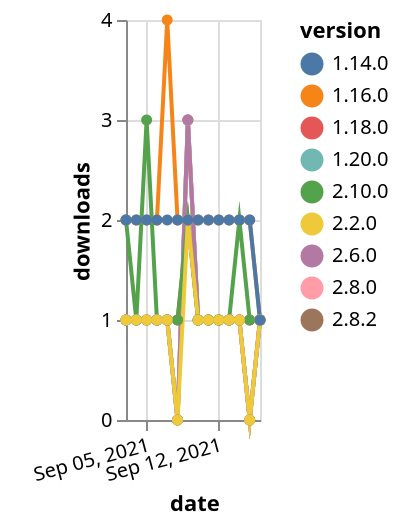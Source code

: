 {"$schema": "https://vega.github.io/schema/vega-lite/v5.json", "description": "A simple bar chart with embedded data.", "data": {"values": [{"date": "2021-09-03", "total": 122, "delta": 1, "version": "2.8.2"}, {"date": "2021-09-04", "total": 123, "delta": 1, "version": "2.8.2"}, {"date": "2021-09-05", "total": 124, "delta": 1, "version": "2.8.2"}, {"date": "2021-09-06", "total": 125, "delta": 1, "version": "2.8.2"}, {"date": "2021-09-07", "total": 126, "delta": 1, "version": "2.8.2"}, {"date": "2021-09-08", "total": 126, "delta": 0, "version": "2.8.2"}, {"date": "2021-09-09", "total": 129, "delta": 3, "version": "2.8.2"}, {"date": "2021-09-10", "total": 130, "delta": 1, "version": "2.8.2"}, {"date": "2021-09-11", "total": 131, "delta": 1, "version": "2.8.2"}, {"date": "2021-09-12", "total": 132, "delta": 1, "version": "2.8.2"}, {"date": "2021-09-13", "total": 133, "delta": 1, "version": "2.8.2"}, {"date": "2021-09-14", "total": 134, "delta": 1, "version": "2.8.2"}, {"date": "2021-09-15", "total": 134, "delta": 0, "version": "2.8.2"}, {"date": "2021-09-16", "total": 135, "delta": 1, "version": "2.8.2"}, {"date": "2021-09-03", "total": 336, "delta": 1, "version": "1.18.0"}, {"date": "2021-09-04", "total": 337, "delta": 1, "version": "1.18.0"}, {"date": "2021-09-05", "total": 338, "delta": 1, "version": "1.18.0"}, {"date": "2021-09-06", "total": 339, "delta": 1, "version": "1.18.0"}, {"date": "2021-09-07", "total": 340, "delta": 1, "version": "1.18.0"}, {"date": "2021-09-08", "total": 341, "delta": 1, "version": "1.18.0"}, {"date": "2021-09-09", "total": 343, "delta": 2, "version": "1.18.0"}, {"date": "2021-09-10", "total": 344, "delta": 1, "version": "1.18.0"}, {"date": "2021-09-11", "total": 345, "delta": 1, "version": "1.18.0"}, {"date": "2021-09-12", "total": 346, "delta": 1, "version": "1.18.0"}, {"date": "2021-09-13", "total": 347, "delta": 1, "version": "1.18.0"}, {"date": "2021-09-14", "total": 348, "delta": 1, "version": "1.18.0"}, {"date": "2021-09-15", "total": 349, "delta": 1, "version": "1.18.0"}, {"date": "2021-09-16", "total": 350, "delta": 1, "version": "1.18.0"}, {"date": "2021-09-03", "total": 207, "delta": 1, "version": "1.20.0"}, {"date": "2021-09-04", "total": 208, "delta": 1, "version": "1.20.0"}, {"date": "2021-09-05", "total": 209, "delta": 1, "version": "1.20.0"}, {"date": "2021-09-06", "total": 210, "delta": 1, "version": "1.20.0"}, {"date": "2021-09-07", "total": 211, "delta": 1, "version": "1.20.0"}, {"date": "2021-09-08", "total": 211, "delta": 0, "version": "1.20.0"}, {"date": "2021-09-09", "total": 214, "delta": 3, "version": "1.20.0"}, {"date": "2021-09-10", "total": 215, "delta": 1, "version": "1.20.0"}, {"date": "2021-09-11", "total": 216, "delta": 1, "version": "1.20.0"}, {"date": "2021-09-12", "total": 217, "delta": 1, "version": "1.20.0"}, {"date": "2021-09-13", "total": 218, "delta": 1, "version": "1.20.0"}, {"date": "2021-09-14", "total": 219, "delta": 1, "version": "1.20.0"}, {"date": "2021-09-15", "total": 219, "delta": 0, "version": "1.20.0"}, {"date": "2021-09-16", "total": 220, "delta": 1, "version": "1.20.0"}, {"date": "2021-09-03", "total": 139, "delta": 1, "version": "2.8.0"}, {"date": "2021-09-04", "total": 140, "delta": 1, "version": "2.8.0"}, {"date": "2021-09-05", "total": 141, "delta": 1, "version": "2.8.0"}, {"date": "2021-09-06", "total": 142, "delta": 1, "version": "2.8.0"}, {"date": "2021-09-07", "total": 143, "delta": 1, "version": "2.8.0"}, {"date": "2021-09-08", "total": 143, "delta": 0, "version": "2.8.0"}, {"date": "2021-09-09", "total": 146, "delta": 3, "version": "2.8.0"}, {"date": "2021-09-10", "total": 147, "delta": 1, "version": "2.8.0"}, {"date": "2021-09-11", "total": 148, "delta": 1, "version": "2.8.0"}, {"date": "2021-09-12", "total": 149, "delta": 1, "version": "2.8.0"}, {"date": "2021-09-13", "total": 150, "delta": 1, "version": "2.8.0"}, {"date": "2021-09-14", "total": 151, "delta": 1, "version": "2.8.0"}, {"date": "2021-09-15", "total": 151, "delta": 0, "version": "2.8.0"}, {"date": "2021-09-16", "total": 152, "delta": 1, "version": "2.8.0"}, {"date": "2021-09-03", "total": 2462, "delta": 2, "version": "1.16.0"}, {"date": "2021-09-04", "total": 2464, "delta": 2, "version": "1.16.0"}, {"date": "2021-09-05", "total": 2466, "delta": 2, "version": "1.16.0"}, {"date": "2021-09-06", "total": 2468, "delta": 2, "version": "1.16.0"}, {"date": "2021-09-07", "total": 2472, "delta": 4, "version": "1.16.0"}, {"date": "2021-09-08", "total": 2474, "delta": 2, "version": "1.16.0"}, {"date": "2021-09-09", "total": 2476, "delta": 2, "version": "1.16.0"}, {"date": "2021-09-10", "total": 2478, "delta": 2, "version": "1.16.0"}, {"date": "2021-09-11", "total": 2480, "delta": 2, "version": "1.16.0"}, {"date": "2021-09-12", "total": 2482, "delta": 2, "version": "1.16.0"}, {"date": "2021-09-13", "total": 2484, "delta": 2, "version": "1.16.0"}, {"date": "2021-09-14", "total": 2486, "delta": 2, "version": "1.16.0"}, {"date": "2021-09-15", "total": 2488, "delta": 2, "version": "1.16.0"}, {"date": "2021-09-16", "total": 2489, "delta": 1, "version": "1.16.0"}, {"date": "2021-09-03", "total": 150, "delta": 1, "version": "2.6.0"}, {"date": "2021-09-04", "total": 151, "delta": 1, "version": "2.6.0"}, {"date": "2021-09-05", "total": 152, "delta": 1, "version": "2.6.0"}, {"date": "2021-09-06", "total": 153, "delta": 1, "version": "2.6.0"}, {"date": "2021-09-07", "total": 154, "delta": 1, "version": "2.6.0"}, {"date": "2021-09-08", "total": 154, "delta": 0, "version": "2.6.0"}, {"date": "2021-09-09", "total": 157, "delta": 3, "version": "2.6.0"}, {"date": "2021-09-10", "total": 158, "delta": 1, "version": "2.6.0"}, {"date": "2021-09-11", "total": 159, "delta": 1, "version": "2.6.0"}, {"date": "2021-09-12", "total": 160, "delta": 1, "version": "2.6.0"}, {"date": "2021-09-13", "total": 161, "delta": 1, "version": "2.6.0"}, {"date": "2021-09-14", "total": 162, "delta": 1, "version": "2.6.0"}, {"date": "2021-09-15", "total": 162, "delta": 0, "version": "2.6.0"}, {"date": "2021-09-16", "total": 163, "delta": 1, "version": "2.6.0"}, {"date": "2021-09-03", "total": 110, "delta": 2, "version": "2.10.0"}, {"date": "2021-09-04", "total": 111, "delta": 1, "version": "2.10.0"}, {"date": "2021-09-05", "total": 114, "delta": 3, "version": "2.10.0"}, {"date": "2021-09-06", "total": 115, "delta": 1, "version": "2.10.0"}, {"date": "2021-09-07", "total": 116, "delta": 1, "version": "2.10.0"}, {"date": "2021-09-08", "total": 117, "delta": 1, "version": "2.10.0"}, {"date": "2021-09-09", "total": 119, "delta": 2, "version": "2.10.0"}, {"date": "2021-09-10", "total": 120, "delta": 1, "version": "2.10.0"}, {"date": "2021-09-11", "total": 121, "delta": 1, "version": "2.10.0"}, {"date": "2021-09-12", "total": 122, "delta": 1, "version": "2.10.0"}, {"date": "2021-09-13", "total": 123, "delta": 1, "version": "2.10.0"}, {"date": "2021-09-14", "total": 125, "delta": 2, "version": "2.10.0"}, {"date": "2021-09-15", "total": 126, "delta": 1, "version": "2.10.0"}, {"date": "2021-09-16", "total": 127, "delta": 1, "version": "2.10.0"}, {"date": "2021-09-03", "total": 178, "delta": 1, "version": "2.2.0"}, {"date": "2021-09-04", "total": 179, "delta": 1, "version": "2.2.0"}, {"date": "2021-09-05", "total": 180, "delta": 1, "version": "2.2.0"}, {"date": "2021-09-06", "total": 181, "delta": 1, "version": "2.2.0"}, {"date": "2021-09-07", "total": 182, "delta": 1, "version": "2.2.0"}, {"date": "2021-09-08", "total": 182, "delta": 0, "version": "2.2.0"}, {"date": "2021-09-09", "total": 184, "delta": 2, "version": "2.2.0"}, {"date": "2021-09-10", "total": 185, "delta": 1, "version": "2.2.0"}, {"date": "2021-09-11", "total": 186, "delta": 1, "version": "2.2.0"}, {"date": "2021-09-12", "total": 187, "delta": 1, "version": "2.2.0"}, {"date": "2021-09-13", "total": 188, "delta": 1, "version": "2.2.0"}, {"date": "2021-09-14", "total": 189, "delta": 1, "version": "2.2.0"}, {"date": "2021-09-15", "total": 189, "delta": 0, "version": "2.2.0"}, {"date": "2021-09-16", "total": 190, "delta": 1, "version": "2.2.0"}, {"date": "2021-09-03", "total": 2323, "delta": 2, "version": "1.14.0"}, {"date": "2021-09-04", "total": 2325, "delta": 2, "version": "1.14.0"}, {"date": "2021-09-05", "total": 2327, "delta": 2, "version": "1.14.0"}, {"date": "2021-09-06", "total": 2329, "delta": 2, "version": "1.14.0"}, {"date": "2021-09-07", "total": 2331, "delta": 2, "version": "1.14.0"}, {"date": "2021-09-08", "total": 2333, "delta": 2, "version": "1.14.0"}, {"date": "2021-09-09", "total": 2335, "delta": 2, "version": "1.14.0"}, {"date": "2021-09-10", "total": 2337, "delta": 2, "version": "1.14.0"}, {"date": "2021-09-11", "total": 2339, "delta": 2, "version": "1.14.0"}, {"date": "2021-09-12", "total": 2341, "delta": 2, "version": "1.14.0"}, {"date": "2021-09-13", "total": 2343, "delta": 2, "version": "1.14.0"}, {"date": "2021-09-14", "total": 2345, "delta": 2, "version": "1.14.0"}, {"date": "2021-09-15", "total": 2347, "delta": 2, "version": "1.14.0"}, {"date": "2021-09-16", "total": 2348, "delta": 1, "version": "1.14.0"}]}, "width": "container", "mark": {"type": "line", "point": {"filled": true}}, "encoding": {"x": {"field": "date", "type": "temporal", "timeUnit": "yearmonthdate", "title": "date", "axis": {"labelAngle": -15}}, "y": {"field": "delta", "type": "quantitative", "title": "downloads"}, "color": {"field": "version", "type": "nominal"}, "tooltip": {"field": "delta"}}}